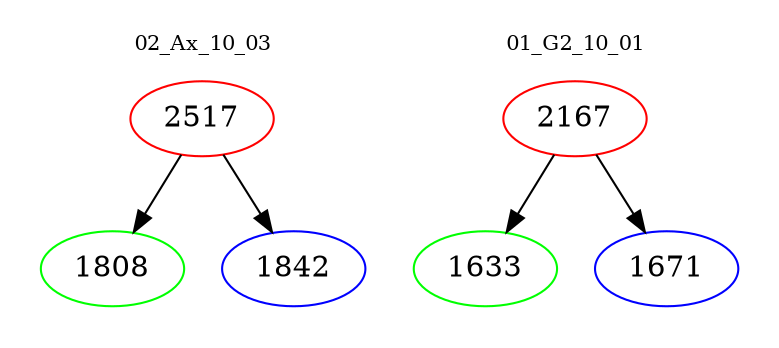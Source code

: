 digraph{
subgraph cluster_0 {
color = white
label = "02_Ax_10_03";
fontsize=10;
T0_2517 [label="2517", color="red"]
T0_2517 -> T0_1808 [color="black"]
T0_1808 [label="1808", color="green"]
T0_2517 -> T0_1842 [color="black"]
T0_1842 [label="1842", color="blue"]
}
subgraph cluster_1 {
color = white
label = "01_G2_10_01";
fontsize=10;
T1_2167 [label="2167", color="red"]
T1_2167 -> T1_1633 [color="black"]
T1_1633 [label="1633", color="green"]
T1_2167 -> T1_1671 [color="black"]
T1_1671 [label="1671", color="blue"]
}
}
